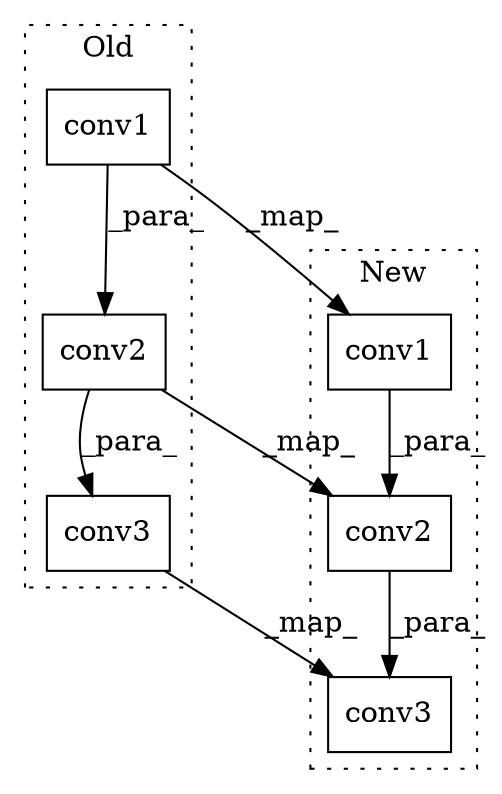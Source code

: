 digraph G {
subgraph cluster0 {
1 [label="conv3" a="32" s="1332,1350" l="6,1" shape="box"];
3 [label="conv2" a="32" s="1283,1301" l="6,1" shape="box"];
5 [label="conv1" a="32" s="1211,1229" l="6,1" shape="box"];
label = "Old";
style="dotted";
}
subgraph cluster1 {
2 [label="conv3" a="32" s="1126,1144" l="6,1" shape="box"];
4 [label="conv2" a="32" s="1093,1111" l="6,1" shape="box"];
6 [label="conv1" a="32" s="1035,1053" l="6,1" shape="box"];
label = "New";
style="dotted";
}
1 -> 2 [label="_map_"];
3 -> 4 [label="_map_"];
3 -> 1 [label="_para_"];
4 -> 2 [label="_para_"];
5 -> 3 [label="_para_"];
5 -> 6 [label="_map_"];
6 -> 4 [label="_para_"];
}